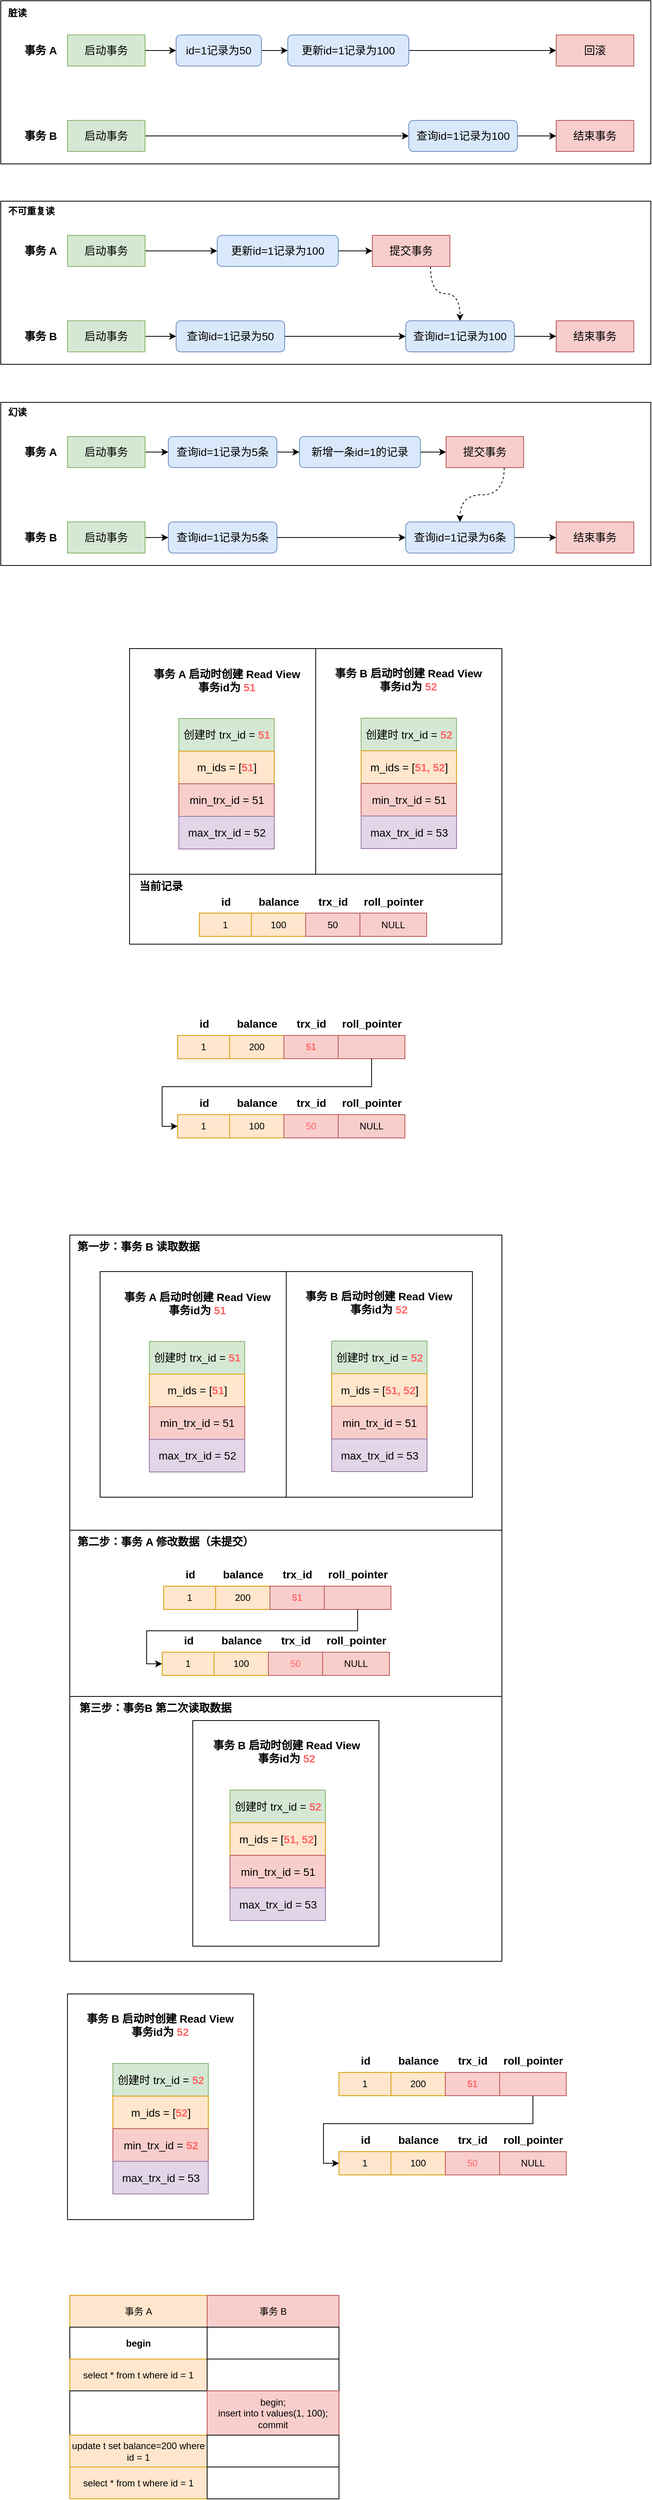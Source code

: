 <mxfile version="22.1.11" type="github">
  <diagram name="第 1 页" id="gNZCSh1aHm1mI09cRFBn">
    <mxGraphModel dx="1434" dy="772" grid="0" gridSize="10" guides="1" tooltips="1" connect="1" arrows="1" fold="1" page="0" pageScale="1" pageWidth="827" pageHeight="1169" math="0" shadow="0">
      <root>
        <mxCell id="0" />
        <mxCell id="1" parent="0" />
        <mxCell id="nNNX8MQlH7M-ghWA_yyd-103" value="" style="rounded=0;whiteSpace=wrap;html=1;" vertex="1" parent="1">
          <mxGeometry x="133" y="2319" width="557" height="341" as="geometry" />
        </mxCell>
        <mxCell id="nNNX8MQlH7M-ghWA_yyd-54" value="" style="rounded=0;whiteSpace=wrap;html=1;" vertex="1" parent="1">
          <mxGeometry x="133" y="1725" width="557" height="380" as="geometry" />
        </mxCell>
        <mxCell id="nNNX8MQlH7M-ghWA_yyd-26" value="" style="rounded=0;whiteSpace=wrap;html=1;" vertex="1" parent="1">
          <mxGeometry x="210" y="1260.5" width="480" height="90" as="geometry" />
        </mxCell>
        <mxCell id="nNNX8MQlH7M-ghWA_yyd-12" value="" style="rounded=0;whiteSpace=wrap;html=1;" vertex="1" parent="1">
          <mxGeometry x="450" y="970" width="240" height="290.5" as="geometry" />
        </mxCell>
        <mxCell id="nNNX8MQlH7M-ghWA_yyd-11" value="" style="rounded=0;whiteSpace=wrap;html=1;" vertex="1" parent="1">
          <mxGeometry x="210" y="970" width="240" height="290.5" as="geometry" />
        </mxCell>
        <mxCell id="t-oszIujtScnOQRCRIdi-20" value="" style="rounded=0;whiteSpace=wrap;html=1;" parent="1" vertex="1">
          <mxGeometry x="44" y="136" width="838" height="210" as="geometry" />
        </mxCell>
        <mxCell id="t-oszIujtScnOQRCRIdi-9" style="edgeStyle=orthogonalEdgeStyle;rounded=0;orthogonalLoop=1;jettySize=auto;html=1;exitX=1;exitY=0.5;exitDx=0;exitDy=0;entryX=0;entryY=0.5;entryDx=0;entryDy=0;" parent="1" source="t-oszIujtScnOQRCRIdi-15" target="t-oszIujtScnOQRCRIdi-3" edge="1">
          <mxGeometry relative="1" as="geometry" />
        </mxCell>
        <mxCell id="t-oszIujtScnOQRCRIdi-1" value="&lt;font style=&quot;font-size: 14px;&quot;&gt;启动事务&lt;/font&gt;" style="rounded=0;whiteSpace=wrap;html=1;fillColor=#d5e8d4;strokeColor=#82b366;" parent="1" vertex="1">
          <mxGeometry x="130" y="180" width="100" height="40" as="geometry" />
        </mxCell>
        <mxCell id="t-oszIujtScnOQRCRIdi-10" style="edgeStyle=orthogonalEdgeStyle;rounded=0;orthogonalLoop=1;jettySize=auto;html=1;exitX=1;exitY=0.5;exitDx=0;exitDy=0;entryX=0;entryY=0.5;entryDx=0;entryDy=0;" parent="1" source="t-oszIujtScnOQRCRIdi-3" target="t-oszIujtScnOQRCRIdi-4" edge="1">
          <mxGeometry relative="1" as="geometry" />
        </mxCell>
        <mxCell id="t-oszIujtScnOQRCRIdi-3" value="&lt;font style=&quot;font-size: 14px;&quot;&gt;更新id=1记录为100&lt;/font&gt;" style="rounded=1;whiteSpace=wrap;html=1;fillColor=#dae8fc;strokeColor=#6c8ebf;" parent="1" vertex="1">
          <mxGeometry x="414" y="180" width="156" height="40" as="geometry" />
        </mxCell>
        <mxCell id="t-oszIujtScnOQRCRIdi-4" value="&lt;font style=&quot;font-size: 14px;&quot;&gt;回滚&lt;/font&gt;" style="rounded=0;whiteSpace=wrap;html=1;fillColor=#f8cecc;strokeColor=#b85450;" parent="1" vertex="1">
          <mxGeometry x="760" y="180" width="100" height="40" as="geometry" />
        </mxCell>
        <mxCell id="t-oszIujtScnOQRCRIdi-11" style="edgeStyle=orthogonalEdgeStyle;rounded=0;orthogonalLoop=1;jettySize=auto;html=1;exitX=1;exitY=0.5;exitDx=0;exitDy=0;entryX=0;entryY=0.5;entryDx=0;entryDy=0;" parent="1" source="t-oszIujtScnOQRCRIdi-5" target="t-oszIujtScnOQRCRIdi-8" edge="1">
          <mxGeometry relative="1" as="geometry" />
        </mxCell>
        <mxCell id="t-oszIujtScnOQRCRIdi-5" value="&lt;font style=&quot;font-size: 14px;&quot;&gt;启动事务&lt;/font&gt;" style="rounded=0;whiteSpace=wrap;html=1;fillColor=#d5e8d4;strokeColor=#82b366;" parent="1" vertex="1">
          <mxGeometry x="130" y="290" width="100" height="40" as="geometry" />
        </mxCell>
        <mxCell id="t-oszIujtScnOQRCRIdi-7" value="&lt;font style=&quot;font-size: 14px;&quot;&gt;结束事务&lt;/font&gt;" style="rounded=0;whiteSpace=wrap;html=1;fillColor=#f8cecc;strokeColor=#b85450;" parent="1" vertex="1">
          <mxGeometry x="760" y="290" width="100" height="40" as="geometry" />
        </mxCell>
        <mxCell id="t-oszIujtScnOQRCRIdi-12" style="edgeStyle=orthogonalEdgeStyle;rounded=0;orthogonalLoop=1;jettySize=auto;html=1;exitX=1;exitY=0.5;exitDx=0;exitDy=0;" parent="1" source="t-oszIujtScnOQRCRIdi-8" target="t-oszIujtScnOQRCRIdi-7" edge="1">
          <mxGeometry relative="1" as="geometry" />
        </mxCell>
        <mxCell id="t-oszIujtScnOQRCRIdi-8" value="&lt;font style=&quot;font-size: 14px;&quot;&gt;查询id=1记录为100&lt;/font&gt;" style="rounded=1;whiteSpace=wrap;html=1;fillColor=#dae8fc;strokeColor=#6c8ebf;" parent="1" vertex="1">
          <mxGeometry x="570" y="290" width="140" height="40" as="geometry" />
        </mxCell>
        <mxCell id="t-oszIujtScnOQRCRIdi-13" value="&lt;font style=&quot;font-size: 14px;&quot;&gt;&lt;b&gt;事务 A&lt;/b&gt;&lt;/font&gt;" style="text;html=1;align=center;verticalAlign=middle;resizable=0;points=[];autosize=1;strokeColor=none;fillColor=none;" parent="1" vertex="1">
          <mxGeometry x="60" y="185" width="70" height="30" as="geometry" />
        </mxCell>
        <mxCell id="t-oszIujtScnOQRCRIdi-14" value="&lt;font style=&quot;font-size: 14px;&quot;&gt;&lt;b&gt;事务 B&lt;/b&gt;&lt;/font&gt;" style="text;html=1;align=center;verticalAlign=middle;resizable=0;points=[];autosize=1;strokeColor=none;fillColor=none;" parent="1" vertex="1">
          <mxGeometry x="60" y="295" width="70" height="30" as="geometry" />
        </mxCell>
        <mxCell id="t-oszIujtScnOQRCRIdi-16" value="" style="edgeStyle=orthogonalEdgeStyle;rounded=0;orthogonalLoop=1;jettySize=auto;html=1;exitX=1;exitY=0.5;exitDx=0;exitDy=0;entryX=0;entryY=0.5;entryDx=0;entryDy=0;" parent="1" source="t-oszIujtScnOQRCRIdi-1" target="t-oszIujtScnOQRCRIdi-15" edge="1">
          <mxGeometry relative="1" as="geometry">
            <mxPoint x="230" y="200" as="sourcePoint" />
            <mxPoint x="510" y="200" as="targetPoint" />
          </mxGeometry>
        </mxCell>
        <mxCell id="t-oszIujtScnOQRCRIdi-15" value="&lt;font style=&quot;font-size: 14px;&quot;&gt;id=1记录为50&lt;/font&gt;" style="rounded=1;whiteSpace=wrap;html=1;fillColor=#dae8fc;strokeColor=#6c8ebf;" parent="1" vertex="1">
          <mxGeometry x="270" y="180" width="110" height="40" as="geometry" />
        </mxCell>
        <mxCell id="t-oszIujtScnOQRCRIdi-21" value="&lt;b&gt;脏读&lt;/b&gt;" style="text;html=1;align=center;verticalAlign=middle;resizable=0;points=[];autosize=1;strokeColor=none;fillColor=none;" parent="1" vertex="1">
          <mxGeometry x="44" y="139" width="42" height="26" as="geometry" />
        </mxCell>
        <mxCell id="t-oszIujtScnOQRCRIdi-22" value="" style="rounded=0;whiteSpace=wrap;html=1;" parent="1" vertex="1">
          <mxGeometry x="44" y="394" width="838" height="210" as="geometry" />
        </mxCell>
        <mxCell id="t-oszIujtScnOQRCRIdi-41" style="edgeStyle=orthogonalEdgeStyle;rounded=0;orthogonalLoop=1;jettySize=auto;html=1;exitX=1;exitY=0.5;exitDx=0;exitDy=0;entryX=0;entryY=0.5;entryDx=0;entryDy=0;" parent="1" source="t-oszIujtScnOQRCRIdi-24" target="t-oszIujtScnOQRCRIdi-26" edge="1">
          <mxGeometry relative="1" as="geometry" />
        </mxCell>
        <mxCell id="t-oszIujtScnOQRCRIdi-24" value="&lt;font style=&quot;font-size: 14px;&quot;&gt;启动事务&lt;/font&gt;" style="rounded=0;whiteSpace=wrap;html=1;fillColor=#d5e8d4;strokeColor=#82b366;" parent="1" vertex="1">
          <mxGeometry x="130" y="438" width="100" height="40" as="geometry" />
        </mxCell>
        <mxCell id="t-oszIujtScnOQRCRIdi-25" style="edgeStyle=orthogonalEdgeStyle;rounded=0;orthogonalLoop=1;jettySize=auto;html=1;exitX=1;exitY=0.5;exitDx=0;exitDy=0;entryX=0;entryY=0.5;entryDx=0;entryDy=0;" parent="1" source="t-oszIujtScnOQRCRIdi-26" target="t-oszIujtScnOQRCRIdi-27" edge="1">
          <mxGeometry relative="1" as="geometry" />
        </mxCell>
        <mxCell id="t-oszIujtScnOQRCRIdi-26" value="&lt;font style=&quot;font-size: 14px;&quot;&gt;更新id=1记录为100&lt;/font&gt;" style="rounded=1;whiteSpace=wrap;html=1;fillColor=#dae8fc;strokeColor=#6c8ebf;" parent="1" vertex="1">
          <mxGeometry x="323" y="438" width="156" height="40" as="geometry" />
        </mxCell>
        <mxCell id="t-oszIujtScnOQRCRIdi-45" style="edgeStyle=orthogonalEdgeStyle;rounded=0;orthogonalLoop=1;jettySize=auto;html=1;exitX=0.75;exitY=1;exitDx=0;exitDy=0;entryX=0.5;entryY=0;entryDx=0;entryDy=0;dashed=1;curved=1;" parent="1" source="t-oszIujtScnOQRCRIdi-27" target="t-oszIujtScnOQRCRIdi-43" edge="1">
          <mxGeometry relative="1" as="geometry" />
        </mxCell>
        <mxCell id="t-oszIujtScnOQRCRIdi-27" value="&lt;font style=&quot;font-size: 14px;&quot;&gt;提交事务&lt;/font&gt;" style="rounded=0;whiteSpace=wrap;html=1;fillColor=#f8cecc;strokeColor=#b85450;" parent="1" vertex="1">
          <mxGeometry x="523" y="438" width="100" height="40" as="geometry" />
        </mxCell>
        <mxCell id="t-oszIujtScnOQRCRIdi-28" style="edgeStyle=orthogonalEdgeStyle;rounded=0;orthogonalLoop=1;jettySize=auto;html=1;exitX=1;exitY=0.5;exitDx=0;exitDy=0;entryX=0;entryY=0.5;entryDx=0;entryDy=0;" parent="1" source="t-oszIujtScnOQRCRIdi-29" target="t-oszIujtScnOQRCRIdi-32" edge="1">
          <mxGeometry relative="1" as="geometry" />
        </mxCell>
        <mxCell id="t-oszIujtScnOQRCRIdi-29" value="&lt;font style=&quot;font-size: 14px;&quot;&gt;启动事务&lt;/font&gt;" style="rounded=0;whiteSpace=wrap;html=1;fillColor=#d5e8d4;strokeColor=#82b366;" parent="1" vertex="1">
          <mxGeometry x="130" y="548" width="100" height="40" as="geometry" />
        </mxCell>
        <mxCell id="t-oszIujtScnOQRCRIdi-30" value="&lt;font style=&quot;font-size: 14px;&quot;&gt;结束事务&lt;/font&gt;" style="rounded=0;whiteSpace=wrap;html=1;fillColor=#f8cecc;strokeColor=#b85450;" parent="1" vertex="1">
          <mxGeometry x="760" y="548" width="100" height="40" as="geometry" />
        </mxCell>
        <mxCell id="t-oszIujtScnOQRCRIdi-31" style="edgeStyle=orthogonalEdgeStyle;rounded=0;orthogonalLoop=1;jettySize=auto;html=1;exitX=1;exitY=0.5;exitDx=0;exitDy=0;" parent="1" source="t-oszIujtScnOQRCRIdi-43" target="t-oszIujtScnOQRCRIdi-30" edge="1">
          <mxGeometry relative="1" as="geometry" />
        </mxCell>
        <mxCell id="t-oszIujtScnOQRCRIdi-32" value="&lt;font style=&quot;font-size: 14px;&quot;&gt;查询id=1记录为50&lt;/font&gt;" style="rounded=1;whiteSpace=wrap;html=1;fillColor=#dae8fc;strokeColor=#6c8ebf;" parent="1" vertex="1">
          <mxGeometry x="270" y="548" width="140" height="40" as="geometry" />
        </mxCell>
        <mxCell id="t-oszIujtScnOQRCRIdi-33" value="&lt;font style=&quot;font-size: 14px;&quot;&gt;&lt;b&gt;事务 A&lt;/b&gt;&lt;/font&gt;" style="text;html=1;align=center;verticalAlign=middle;resizable=0;points=[];autosize=1;strokeColor=none;fillColor=none;" parent="1" vertex="1">
          <mxGeometry x="60" y="443" width="70" height="30" as="geometry" />
        </mxCell>
        <mxCell id="t-oszIujtScnOQRCRIdi-34" value="&lt;font style=&quot;font-size: 14px;&quot;&gt;&lt;b&gt;事务 B&lt;/b&gt;&lt;/font&gt;" style="text;html=1;align=center;verticalAlign=middle;resizable=0;points=[];autosize=1;strokeColor=none;fillColor=none;" parent="1" vertex="1">
          <mxGeometry x="60" y="553" width="70" height="30" as="geometry" />
        </mxCell>
        <mxCell id="t-oszIujtScnOQRCRIdi-37" value="&lt;b&gt;不可重复读&lt;/b&gt;" style="text;html=1;align=center;verticalAlign=middle;resizable=0;points=[];autosize=1;strokeColor=none;fillColor=none;" parent="1" vertex="1">
          <mxGeometry x="44" y="394" width="78" height="26" as="geometry" />
        </mxCell>
        <mxCell id="t-oszIujtScnOQRCRIdi-44" value="" style="edgeStyle=orthogonalEdgeStyle;rounded=0;orthogonalLoop=1;jettySize=auto;html=1;exitX=1;exitY=0.5;exitDx=0;exitDy=0;" parent="1" source="t-oszIujtScnOQRCRIdi-32" target="t-oszIujtScnOQRCRIdi-43" edge="1">
          <mxGeometry relative="1" as="geometry">
            <mxPoint x="410" y="568" as="sourcePoint" />
            <mxPoint x="760" y="568" as="targetPoint" />
          </mxGeometry>
        </mxCell>
        <mxCell id="t-oszIujtScnOQRCRIdi-43" value="&lt;font style=&quot;font-size: 14px;&quot;&gt;查询id=1记录为100&lt;/font&gt;" style="rounded=1;whiteSpace=wrap;html=1;fillColor=#dae8fc;strokeColor=#6c8ebf;" parent="1" vertex="1">
          <mxGeometry x="566" y="548" width="140" height="40" as="geometry" />
        </mxCell>
        <mxCell id="t-oszIujtScnOQRCRIdi-46" value="" style="rounded=0;whiteSpace=wrap;html=1;" parent="1" vertex="1">
          <mxGeometry x="44" y="653" width="838" height="210" as="geometry" />
        </mxCell>
        <mxCell id="t-oszIujtScnOQRCRIdi-64" style="edgeStyle=orthogonalEdgeStyle;rounded=0;orthogonalLoop=1;jettySize=auto;html=1;exitX=1;exitY=0.5;exitDx=0;exitDy=0;entryX=0;entryY=0.5;entryDx=0;entryDy=0;" parent="1" source="t-oszIujtScnOQRCRIdi-48" target="t-oszIujtScnOQRCRIdi-63" edge="1">
          <mxGeometry relative="1" as="geometry" />
        </mxCell>
        <mxCell id="t-oszIujtScnOQRCRIdi-48" value="&lt;font style=&quot;font-size: 14px;&quot;&gt;启动事务&lt;/font&gt;" style="rounded=0;whiteSpace=wrap;html=1;fillColor=#d5e8d4;strokeColor=#82b366;" parent="1" vertex="1">
          <mxGeometry x="130" y="697" width="100" height="40" as="geometry" />
        </mxCell>
        <mxCell id="t-oszIujtScnOQRCRIdi-49" style="edgeStyle=orthogonalEdgeStyle;rounded=0;orthogonalLoop=1;jettySize=auto;html=1;exitX=1;exitY=0.5;exitDx=0;exitDy=0;entryX=0;entryY=0.5;entryDx=0;entryDy=0;" parent="1" source="t-oszIujtScnOQRCRIdi-50" target="t-oszIujtScnOQRCRIdi-52" edge="1">
          <mxGeometry relative="1" as="geometry" />
        </mxCell>
        <mxCell id="t-oszIujtScnOQRCRIdi-50" value="&lt;font style=&quot;font-size: 14px;&quot;&gt;新增一条id=1的记录&lt;/font&gt;" style="rounded=1;whiteSpace=wrap;html=1;fillColor=#dae8fc;strokeColor=#6c8ebf;" parent="1" vertex="1">
          <mxGeometry x="429" y="697" width="156" height="40" as="geometry" />
        </mxCell>
        <mxCell id="t-oszIujtScnOQRCRIdi-51" style="edgeStyle=orthogonalEdgeStyle;rounded=0;orthogonalLoop=1;jettySize=auto;html=1;exitX=0.75;exitY=1;exitDx=0;exitDy=0;entryX=0.5;entryY=0;entryDx=0;entryDy=0;dashed=1;curved=1;" parent="1" source="t-oszIujtScnOQRCRIdi-52" target="t-oszIujtScnOQRCRIdi-62" edge="1">
          <mxGeometry relative="1" as="geometry" />
        </mxCell>
        <mxCell id="t-oszIujtScnOQRCRIdi-52" value="&lt;font style=&quot;font-size: 14px;&quot;&gt;提交事务&lt;/font&gt;" style="rounded=0;whiteSpace=wrap;html=1;fillColor=#f8cecc;strokeColor=#b85450;" parent="1" vertex="1">
          <mxGeometry x="618" y="697" width="100" height="40" as="geometry" />
        </mxCell>
        <mxCell id="t-oszIujtScnOQRCRIdi-53" style="edgeStyle=orthogonalEdgeStyle;rounded=0;orthogonalLoop=1;jettySize=auto;html=1;exitX=1;exitY=0.5;exitDx=0;exitDy=0;entryX=0;entryY=0.5;entryDx=0;entryDy=0;" parent="1" source="t-oszIujtScnOQRCRIdi-54" target="t-oszIujtScnOQRCRIdi-57" edge="1">
          <mxGeometry relative="1" as="geometry" />
        </mxCell>
        <mxCell id="t-oszIujtScnOQRCRIdi-54" value="&lt;font style=&quot;font-size: 14px;&quot;&gt;启动事务&lt;/font&gt;" style="rounded=0;whiteSpace=wrap;html=1;fillColor=#d5e8d4;strokeColor=#82b366;" parent="1" vertex="1">
          <mxGeometry x="130" y="807" width="100" height="40" as="geometry" />
        </mxCell>
        <mxCell id="t-oszIujtScnOQRCRIdi-55" value="&lt;font style=&quot;font-size: 14px;&quot;&gt;结束事务&lt;/font&gt;" style="rounded=0;whiteSpace=wrap;html=1;fillColor=#f8cecc;strokeColor=#b85450;" parent="1" vertex="1">
          <mxGeometry x="760" y="807" width="100" height="40" as="geometry" />
        </mxCell>
        <mxCell id="t-oszIujtScnOQRCRIdi-56" style="edgeStyle=orthogonalEdgeStyle;rounded=0;orthogonalLoop=1;jettySize=auto;html=1;exitX=1;exitY=0.5;exitDx=0;exitDy=0;" parent="1" source="t-oszIujtScnOQRCRIdi-62" target="t-oszIujtScnOQRCRIdi-55" edge="1">
          <mxGeometry relative="1" as="geometry" />
        </mxCell>
        <mxCell id="t-oszIujtScnOQRCRIdi-57" value="&lt;font style=&quot;font-size: 14px;&quot;&gt;查询id=1记录为5条&lt;/font&gt;" style="rounded=1;whiteSpace=wrap;html=1;fillColor=#dae8fc;strokeColor=#6c8ebf;" parent="1" vertex="1">
          <mxGeometry x="260" y="807" width="140" height="40" as="geometry" />
        </mxCell>
        <mxCell id="t-oszIujtScnOQRCRIdi-58" value="&lt;font style=&quot;font-size: 14px;&quot;&gt;&lt;b&gt;事务 A&lt;/b&gt;&lt;/font&gt;" style="text;html=1;align=center;verticalAlign=middle;resizable=0;points=[];autosize=1;strokeColor=none;fillColor=none;" parent="1" vertex="1">
          <mxGeometry x="60" y="702" width="70" height="30" as="geometry" />
        </mxCell>
        <mxCell id="t-oszIujtScnOQRCRIdi-59" value="&lt;font style=&quot;font-size: 14px;&quot;&gt;&lt;b&gt;事务 B&lt;/b&gt;&lt;/font&gt;" style="text;html=1;align=center;verticalAlign=middle;resizable=0;points=[];autosize=1;strokeColor=none;fillColor=none;" parent="1" vertex="1">
          <mxGeometry x="60" y="812" width="70" height="30" as="geometry" />
        </mxCell>
        <mxCell id="t-oszIujtScnOQRCRIdi-60" value="&lt;b&gt;幻读&lt;/b&gt;" style="text;html=1;align=center;verticalAlign=middle;resizable=0;points=[];autosize=1;strokeColor=none;fillColor=none;" parent="1" vertex="1">
          <mxGeometry x="44" y="653" width="42" height="26" as="geometry" />
        </mxCell>
        <mxCell id="t-oszIujtScnOQRCRIdi-61" value="" style="edgeStyle=orthogonalEdgeStyle;rounded=0;orthogonalLoop=1;jettySize=auto;html=1;exitX=1;exitY=0.5;exitDx=0;exitDy=0;" parent="1" source="t-oszIujtScnOQRCRIdi-57" target="t-oszIujtScnOQRCRIdi-62" edge="1">
          <mxGeometry relative="1" as="geometry">
            <mxPoint x="410" y="827" as="sourcePoint" />
            <mxPoint x="760" y="827" as="targetPoint" />
          </mxGeometry>
        </mxCell>
        <mxCell id="t-oszIujtScnOQRCRIdi-62" value="&lt;font style=&quot;font-size: 14px;&quot;&gt;查询id=1记录为6条&lt;/font&gt;" style="rounded=1;whiteSpace=wrap;html=1;fillColor=#dae8fc;strokeColor=#6c8ebf;" parent="1" vertex="1">
          <mxGeometry x="566" y="807" width="140" height="40" as="geometry" />
        </mxCell>
        <mxCell id="t-oszIujtScnOQRCRIdi-65" style="edgeStyle=orthogonalEdgeStyle;rounded=0;orthogonalLoop=1;jettySize=auto;html=1;exitX=1;exitY=0.5;exitDx=0;exitDy=0;entryX=0;entryY=0.5;entryDx=0;entryDy=0;" parent="1" source="t-oszIujtScnOQRCRIdi-63" target="t-oszIujtScnOQRCRIdi-50" edge="1">
          <mxGeometry relative="1" as="geometry" />
        </mxCell>
        <mxCell id="t-oszIujtScnOQRCRIdi-63" value="&lt;font style=&quot;font-size: 14px;&quot;&gt;查询id=1记录为5条&lt;/font&gt;" style="rounded=1;whiteSpace=wrap;html=1;fillColor=#dae8fc;strokeColor=#6c8ebf;" parent="1" vertex="1">
          <mxGeometry x="260" y="697" width="140" height="40" as="geometry" />
        </mxCell>
        <mxCell id="nNNX8MQlH7M-ghWA_yyd-9" value="&lt;b style=&quot;font-size: 14px;&quot;&gt;事务 A 启动时创建 Read View&lt;br&gt;事务id为 &lt;font color=&quot;#ff6666&quot;&gt;51&lt;/font&gt;&lt;/b&gt;" style="text;html=1;align=center;verticalAlign=middle;resizable=0;points=[];autosize=1;strokeColor=none;fillColor=none;" vertex="1" parent="1">
          <mxGeometry x="230" y="985.5" width="210" height="50" as="geometry" />
        </mxCell>
        <mxCell id="nNNX8MQlH7M-ghWA_yyd-14" value="" style="group" vertex="1" connectable="0" parent="1">
          <mxGeometry x="273.5" y="1060" width="123" height="168" as="geometry" />
        </mxCell>
        <mxCell id="nNNX8MQlH7M-ghWA_yyd-1" value="&lt;font style=&quot;font-size: 14px;&quot;&gt;创建时 trx_id = &lt;font color=&quot;#ff6666&quot;&gt;&lt;b&gt;51&lt;/b&gt;&lt;/font&gt;&lt;/font&gt;" style="rounded=0;whiteSpace=wrap;html=1;fillColor=#d5e8d4;strokeColor=#82b366;" vertex="1" parent="nNNX8MQlH7M-ghWA_yyd-14">
          <mxGeometry width="123" height="42" as="geometry" />
        </mxCell>
        <mxCell id="nNNX8MQlH7M-ghWA_yyd-2" value="&lt;font style=&quot;font-size: 14px;&quot;&gt;m_ids = [&lt;font color=&quot;#ff6666&quot;&gt;&lt;b&gt;51&lt;/b&gt;&lt;/font&gt;]&lt;/font&gt;" style="rounded=0;whiteSpace=wrap;html=1;fillColor=#ffe6cc;strokeColor=#d79b00;" vertex="1" parent="nNNX8MQlH7M-ghWA_yyd-14">
          <mxGeometry y="42" width="123" height="42" as="geometry" />
        </mxCell>
        <mxCell id="nNNX8MQlH7M-ghWA_yyd-3" value="&lt;font style=&quot;font-size: 14px;&quot;&gt;min_trx_id = 51&lt;/font&gt;" style="rounded=0;whiteSpace=wrap;html=1;fillColor=#f8cecc;strokeColor=#b85450;" vertex="1" parent="nNNX8MQlH7M-ghWA_yyd-14">
          <mxGeometry y="84" width="123" height="42" as="geometry" />
        </mxCell>
        <mxCell id="nNNX8MQlH7M-ghWA_yyd-4" value="&lt;font style=&quot;font-size: 14px;&quot;&gt;max_trx_id = 52&lt;/font&gt;" style="rounded=0;whiteSpace=wrap;html=1;fillColor=#e1d5e7;strokeColor=#9673a6;" vertex="1" parent="nNNX8MQlH7M-ghWA_yyd-14">
          <mxGeometry y="126" width="123" height="42" as="geometry" />
        </mxCell>
        <mxCell id="nNNX8MQlH7M-ghWA_yyd-10" value="&lt;font style=&quot;font-size: 14px;&quot;&gt;&lt;b&gt;事务 B 启动时创建 Read View&lt;br&gt;事务id为 &lt;font color=&quot;#ff6666&quot;&gt;52&lt;/font&gt;&lt;/b&gt;&lt;/font&gt;" style="text;html=1;align=center;verticalAlign=middle;resizable=0;points=[];autosize=1;strokeColor=none;fillColor=none;" vertex="1" parent="1">
          <mxGeometry x="464" y="985" width="210" height="50" as="geometry" />
        </mxCell>
        <mxCell id="nNNX8MQlH7M-ghWA_yyd-5" value="&lt;font style=&quot;font-size: 14px;&quot;&gt;创建时 trx_id = &lt;font color=&quot;#ff6666&quot;&gt;&lt;b&gt;52&lt;/b&gt;&lt;/font&gt;&lt;/font&gt;" style="rounded=0;whiteSpace=wrap;html=1;fillColor=#d5e8d4;strokeColor=#82b366;" vertex="1" parent="1">
          <mxGeometry x="508.5" y="1059.5" width="123" height="42" as="geometry" />
        </mxCell>
        <mxCell id="nNNX8MQlH7M-ghWA_yyd-6" value="&lt;font style=&quot;font-size: 14px;&quot;&gt;m_ids = [&lt;font color=&quot;#ff6666&quot;&gt;&lt;b&gt;51, 52&lt;/b&gt;&lt;/font&gt;]&lt;/font&gt;" style="rounded=0;whiteSpace=wrap;html=1;fillColor=#ffe6cc;strokeColor=#d79b00;" vertex="1" parent="1">
          <mxGeometry x="508.5" y="1101.5" width="123" height="42" as="geometry" />
        </mxCell>
        <mxCell id="nNNX8MQlH7M-ghWA_yyd-7" value="&lt;font style=&quot;font-size: 14px;&quot;&gt;min_trx_id = 51&lt;/font&gt;" style="rounded=0;whiteSpace=wrap;html=1;fillColor=#f8cecc;strokeColor=#b85450;" vertex="1" parent="1">
          <mxGeometry x="508.5" y="1143.5" width="123" height="42" as="geometry" />
        </mxCell>
        <mxCell id="nNNX8MQlH7M-ghWA_yyd-8" value="&lt;font style=&quot;font-size: 14px;&quot;&gt;max_trx_id = 53&lt;/font&gt;" style="rounded=0;whiteSpace=wrap;html=1;fillColor=#e1d5e7;strokeColor=#9673a6;" vertex="1" parent="1">
          <mxGeometry x="508.5" y="1185.5" width="123" height="42" as="geometry" />
        </mxCell>
        <mxCell id="nNNX8MQlH7M-ghWA_yyd-27" value="" style="group" vertex="1" connectable="0" parent="1">
          <mxGeometry x="300" y="1280.5" width="300" height="60" as="geometry" />
        </mxCell>
        <mxCell id="nNNX8MQlH7M-ghWA_yyd-17" value="1" style="rounded=0;whiteSpace=wrap;html=1;fillColor=#ffe6cc;strokeColor=#d79b00;" vertex="1" parent="nNNX8MQlH7M-ghWA_yyd-27">
          <mxGeometry y="30" width="67" height="30" as="geometry" />
        </mxCell>
        <mxCell id="nNNX8MQlH7M-ghWA_yyd-18" value="100" style="rounded=0;whiteSpace=wrap;html=1;fillColor=#ffe6cc;strokeColor=#d79b00;" vertex="1" parent="nNNX8MQlH7M-ghWA_yyd-27">
          <mxGeometry x="67" y="30" width="70" height="30" as="geometry" />
        </mxCell>
        <mxCell id="nNNX8MQlH7M-ghWA_yyd-20" value="50" style="rounded=0;whiteSpace=wrap;html=1;fillColor=#f8cecc;strokeColor=#b85450;" vertex="1" parent="nNNX8MQlH7M-ghWA_yyd-27">
          <mxGeometry x="137" y="30" width="70" height="30" as="geometry" />
        </mxCell>
        <mxCell id="nNNX8MQlH7M-ghWA_yyd-21" value="NULL" style="rounded=0;whiteSpace=wrap;html=1;fillColor=#f8cecc;strokeColor=#b85450;" vertex="1" parent="nNNX8MQlH7M-ghWA_yyd-27">
          <mxGeometry x="207" y="30" width="86" height="30" as="geometry" />
        </mxCell>
        <mxCell id="nNNX8MQlH7M-ghWA_yyd-22" value="&lt;b&gt;&lt;font style=&quot;font-size: 14px;&quot;&gt;id&lt;/font&gt;&lt;/b&gt;" style="text;html=1;align=center;verticalAlign=middle;resizable=0;points=[];autosize=1;strokeColor=none;fillColor=none;" vertex="1" parent="nNNX8MQlH7M-ghWA_yyd-27">
          <mxGeometry x="13.5" width="40" height="30" as="geometry" />
        </mxCell>
        <mxCell id="nNNX8MQlH7M-ghWA_yyd-23" value="&lt;font style=&quot;font-size: 14px;&quot;&gt;&lt;b&gt;balance&lt;/b&gt;&lt;/font&gt;" style="text;html=1;align=center;verticalAlign=middle;resizable=0;points=[];autosize=1;strokeColor=none;fillColor=none;" vertex="1" parent="nNNX8MQlH7M-ghWA_yyd-27">
          <mxGeometry x="62" width="80" height="30" as="geometry" />
        </mxCell>
        <mxCell id="nNNX8MQlH7M-ghWA_yyd-24" value="&lt;font style=&quot;font-size: 14px;&quot;&gt;&lt;b&gt;trx_id&lt;/b&gt;&lt;/font&gt;" style="text;html=1;align=center;verticalAlign=middle;resizable=0;points=[];autosize=1;strokeColor=none;fillColor=none;" vertex="1" parent="nNNX8MQlH7M-ghWA_yyd-27">
          <mxGeometry x="142" width="60" height="30" as="geometry" />
        </mxCell>
        <mxCell id="nNNX8MQlH7M-ghWA_yyd-25" value="&lt;font style=&quot;font-size: 14px;&quot;&gt;&lt;b&gt;roll_pointer&lt;/b&gt;&lt;/font&gt;" style="text;html=1;align=center;verticalAlign=middle;resizable=0;points=[];autosize=1;strokeColor=none;fillColor=none;" vertex="1" parent="nNNX8MQlH7M-ghWA_yyd-27">
          <mxGeometry x="200" width="100" height="30" as="geometry" />
        </mxCell>
        <mxCell id="nNNX8MQlH7M-ghWA_yyd-28" value="&lt;b&gt;&lt;font style=&quot;font-size: 14px;&quot;&gt;当前记录&lt;/font&gt;&lt;/b&gt;" style="text;html=1;align=center;verticalAlign=middle;resizable=0;points=[];autosize=1;strokeColor=none;fillColor=none;" vertex="1" parent="1">
          <mxGeometry x="210" y="1260.5" width="80" height="30" as="geometry" />
        </mxCell>
        <mxCell id="nNNX8MQlH7M-ghWA_yyd-29" value="" style="group" vertex="1" connectable="0" parent="1">
          <mxGeometry x="272" y="1438" width="300" height="60" as="geometry" />
        </mxCell>
        <mxCell id="nNNX8MQlH7M-ghWA_yyd-30" value="1" style="rounded=0;whiteSpace=wrap;html=1;fillColor=#ffe6cc;strokeColor=#d79b00;" vertex="1" parent="nNNX8MQlH7M-ghWA_yyd-29">
          <mxGeometry y="30" width="67" height="30" as="geometry" />
        </mxCell>
        <mxCell id="nNNX8MQlH7M-ghWA_yyd-31" value="200" style="rounded=0;whiteSpace=wrap;html=1;fillColor=#ffe6cc;strokeColor=#d79b00;" vertex="1" parent="nNNX8MQlH7M-ghWA_yyd-29">
          <mxGeometry x="67" y="30" width="70" height="30" as="geometry" />
        </mxCell>
        <mxCell id="nNNX8MQlH7M-ghWA_yyd-32" value="&lt;font color=&quot;#ff6666&quot;&gt;&lt;b&gt;51&lt;/b&gt;&lt;/font&gt;" style="rounded=0;whiteSpace=wrap;html=1;fillColor=#f8cecc;strokeColor=#b85450;" vertex="1" parent="nNNX8MQlH7M-ghWA_yyd-29">
          <mxGeometry x="137" y="30" width="70" height="30" as="geometry" />
        </mxCell>
        <mxCell id="nNNX8MQlH7M-ghWA_yyd-33" value="" style="rounded=0;whiteSpace=wrap;html=1;fillColor=#f8cecc;strokeColor=#b85450;" vertex="1" parent="nNNX8MQlH7M-ghWA_yyd-29">
          <mxGeometry x="207" y="30" width="86" height="30" as="geometry" />
        </mxCell>
        <mxCell id="nNNX8MQlH7M-ghWA_yyd-34" value="&lt;b&gt;&lt;font style=&quot;font-size: 14px;&quot;&gt;id&lt;/font&gt;&lt;/b&gt;" style="text;html=1;align=center;verticalAlign=middle;resizable=0;points=[];autosize=1;strokeColor=none;fillColor=none;" vertex="1" parent="nNNX8MQlH7M-ghWA_yyd-29">
          <mxGeometry x="13.5" width="40" height="30" as="geometry" />
        </mxCell>
        <mxCell id="nNNX8MQlH7M-ghWA_yyd-35" value="&lt;font style=&quot;font-size: 14px;&quot;&gt;&lt;b&gt;balance&lt;/b&gt;&lt;/font&gt;" style="text;html=1;align=center;verticalAlign=middle;resizable=0;points=[];autosize=1;strokeColor=none;fillColor=none;" vertex="1" parent="nNNX8MQlH7M-ghWA_yyd-29">
          <mxGeometry x="62" width="80" height="30" as="geometry" />
        </mxCell>
        <mxCell id="nNNX8MQlH7M-ghWA_yyd-36" value="&lt;font style=&quot;font-size: 14px;&quot;&gt;&lt;b&gt;trx_id&lt;/b&gt;&lt;/font&gt;" style="text;html=1;align=center;verticalAlign=middle;resizable=0;points=[];autosize=1;strokeColor=none;fillColor=none;" vertex="1" parent="nNNX8MQlH7M-ghWA_yyd-29">
          <mxGeometry x="142" width="60" height="30" as="geometry" />
        </mxCell>
        <mxCell id="nNNX8MQlH7M-ghWA_yyd-37" value="&lt;font style=&quot;font-size: 14px;&quot;&gt;&lt;b&gt;roll_pointer&lt;/b&gt;&lt;/font&gt;" style="text;html=1;align=center;verticalAlign=middle;resizable=0;points=[];autosize=1;strokeColor=none;fillColor=none;" vertex="1" parent="nNNX8MQlH7M-ghWA_yyd-29">
          <mxGeometry x="200" width="100" height="30" as="geometry" />
        </mxCell>
        <mxCell id="nNNX8MQlH7M-ghWA_yyd-38" value="" style="group" vertex="1" connectable="0" parent="1">
          <mxGeometry x="272" y="1540" width="300" height="60" as="geometry" />
        </mxCell>
        <mxCell id="nNNX8MQlH7M-ghWA_yyd-39" value="1" style="rounded=0;whiteSpace=wrap;html=1;fillColor=#ffe6cc;strokeColor=#d79b00;" vertex="1" parent="nNNX8MQlH7M-ghWA_yyd-38">
          <mxGeometry y="30" width="67" height="30" as="geometry" />
        </mxCell>
        <mxCell id="nNNX8MQlH7M-ghWA_yyd-40" value="100" style="rounded=0;whiteSpace=wrap;html=1;fillColor=#ffe6cc;strokeColor=#d79b00;" vertex="1" parent="nNNX8MQlH7M-ghWA_yyd-38">
          <mxGeometry x="67" y="30" width="70" height="30" as="geometry" />
        </mxCell>
        <mxCell id="nNNX8MQlH7M-ghWA_yyd-41" value="&lt;font color=&quot;#ff6666&quot;&gt;50&lt;/font&gt;" style="rounded=0;whiteSpace=wrap;html=1;fillColor=#f8cecc;strokeColor=#b85450;" vertex="1" parent="nNNX8MQlH7M-ghWA_yyd-38">
          <mxGeometry x="137" y="30" width="70" height="30" as="geometry" />
        </mxCell>
        <mxCell id="nNNX8MQlH7M-ghWA_yyd-42" value="NULL" style="rounded=0;whiteSpace=wrap;html=1;fillColor=#f8cecc;strokeColor=#b85450;" vertex="1" parent="nNNX8MQlH7M-ghWA_yyd-38">
          <mxGeometry x="207" y="30" width="86" height="30" as="geometry" />
        </mxCell>
        <mxCell id="nNNX8MQlH7M-ghWA_yyd-43" value="&lt;b&gt;&lt;font style=&quot;font-size: 14px;&quot;&gt;id&lt;/font&gt;&lt;/b&gt;" style="text;html=1;align=center;verticalAlign=middle;resizable=0;points=[];autosize=1;strokeColor=none;fillColor=none;" vertex="1" parent="nNNX8MQlH7M-ghWA_yyd-38">
          <mxGeometry x="13.5" width="40" height="30" as="geometry" />
        </mxCell>
        <mxCell id="nNNX8MQlH7M-ghWA_yyd-44" value="&lt;font style=&quot;font-size: 14px;&quot;&gt;&lt;b&gt;balance&lt;/b&gt;&lt;/font&gt;" style="text;html=1;align=center;verticalAlign=middle;resizable=0;points=[];autosize=1;strokeColor=none;fillColor=none;" vertex="1" parent="nNNX8MQlH7M-ghWA_yyd-38">
          <mxGeometry x="62" width="80" height="30" as="geometry" />
        </mxCell>
        <mxCell id="nNNX8MQlH7M-ghWA_yyd-45" value="&lt;font style=&quot;font-size: 14px;&quot;&gt;&lt;b&gt;trx_id&lt;/b&gt;&lt;/font&gt;" style="text;html=1;align=center;verticalAlign=middle;resizable=0;points=[];autosize=1;strokeColor=none;fillColor=none;" vertex="1" parent="nNNX8MQlH7M-ghWA_yyd-38">
          <mxGeometry x="142" width="60" height="30" as="geometry" />
        </mxCell>
        <mxCell id="nNNX8MQlH7M-ghWA_yyd-46" value="&lt;font style=&quot;font-size: 14px;&quot;&gt;&lt;b&gt;roll_pointer&lt;/b&gt;&lt;/font&gt;" style="text;html=1;align=center;verticalAlign=middle;resizable=0;points=[];autosize=1;strokeColor=none;fillColor=none;" vertex="1" parent="nNNX8MQlH7M-ghWA_yyd-38">
          <mxGeometry x="200" width="100" height="30" as="geometry" />
        </mxCell>
        <mxCell id="nNNX8MQlH7M-ghWA_yyd-47" style="edgeStyle=orthogonalEdgeStyle;rounded=0;orthogonalLoop=1;jettySize=auto;html=1;exitX=0.5;exitY=1;exitDx=0;exitDy=0;entryX=0;entryY=0.5;entryDx=0;entryDy=0;" edge="1" parent="1" source="nNNX8MQlH7M-ghWA_yyd-33" target="nNNX8MQlH7M-ghWA_yyd-39">
          <mxGeometry relative="1" as="geometry" />
        </mxCell>
        <mxCell id="nNNX8MQlH7M-ghWA_yyd-55" value="&lt;b&gt;&lt;font style=&quot;font-size: 14px;&quot;&gt;第一步：事务 B 读取数据&lt;/font&gt;&lt;/b&gt;" style="text;html=1;align=center;verticalAlign=middle;resizable=0;points=[];autosize=1;strokeColor=none;fillColor=none;" vertex="1" parent="1">
          <mxGeometry x="133" y="1725" width="176" height="29" as="geometry" />
        </mxCell>
        <mxCell id="nNNX8MQlH7M-ghWA_yyd-56" value="" style="rounded=0;whiteSpace=wrap;html=1;" vertex="1" parent="1">
          <mxGeometry x="133" y="2105" width="557" height="214" as="geometry" />
        </mxCell>
        <mxCell id="nNNX8MQlH7M-ghWA_yyd-63" value="&lt;b&gt;&lt;font style=&quot;font-size: 14px;&quot;&gt;第二步：事务 A 修改数据（未提交）&lt;/font&gt;&lt;/b&gt;" style="text;html=1;align=center;verticalAlign=middle;resizable=0;points=[];autosize=1;strokeColor=none;fillColor=none;" vertex="1" parent="1">
          <mxGeometry x="133" y="2105" width="245" height="29" as="geometry" />
        </mxCell>
        <mxCell id="nNNX8MQlH7M-ghWA_yyd-64" value="" style="rounded=0;whiteSpace=wrap;html=1;" vertex="1" parent="1">
          <mxGeometry x="412" y="1772" width="240" height="290.5" as="geometry" />
        </mxCell>
        <mxCell id="nNNX8MQlH7M-ghWA_yyd-65" value="" style="rounded=0;whiteSpace=wrap;html=1;" vertex="1" parent="1">
          <mxGeometry x="172" y="1772" width="240" height="290.5" as="geometry" />
        </mxCell>
        <mxCell id="nNNX8MQlH7M-ghWA_yyd-66" value="&lt;b style=&quot;font-size: 14px;&quot;&gt;事务 A 启动时创建 Read View&lt;br&gt;事务id为 &lt;font color=&quot;#ff6666&quot;&gt;51&lt;/font&gt;&lt;/b&gt;" style="text;html=1;align=center;verticalAlign=middle;resizable=0;points=[];autosize=1;strokeColor=none;fillColor=none;" vertex="1" parent="1">
          <mxGeometry x="192" y="1787.5" width="210" height="50" as="geometry" />
        </mxCell>
        <mxCell id="nNNX8MQlH7M-ghWA_yyd-67" value="" style="group" vertex="1" connectable="0" parent="1">
          <mxGeometry x="235.5" y="1862" width="123" height="168" as="geometry" />
        </mxCell>
        <mxCell id="nNNX8MQlH7M-ghWA_yyd-68" value="&lt;font style=&quot;font-size: 14px;&quot;&gt;创建时 trx_id = &lt;font color=&quot;#ff6666&quot;&gt;&lt;b&gt;51&lt;/b&gt;&lt;/font&gt;&lt;/font&gt;" style="rounded=0;whiteSpace=wrap;html=1;fillColor=#d5e8d4;strokeColor=#82b366;" vertex="1" parent="nNNX8MQlH7M-ghWA_yyd-67">
          <mxGeometry width="123" height="42" as="geometry" />
        </mxCell>
        <mxCell id="nNNX8MQlH7M-ghWA_yyd-69" value="&lt;font style=&quot;font-size: 14px;&quot;&gt;m_ids = [&lt;font color=&quot;#ff6666&quot;&gt;&lt;b&gt;51&lt;/b&gt;&lt;/font&gt;]&lt;/font&gt;" style="rounded=0;whiteSpace=wrap;html=1;fillColor=#ffe6cc;strokeColor=#d79b00;" vertex="1" parent="nNNX8MQlH7M-ghWA_yyd-67">
          <mxGeometry y="42" width="123" height="42" as="geometry" />
        </mxCell>
        <mxCell id="nNNX8MQlH7M-ghWA_yyd-70" value="&lt;font style=&quot;font-size: 14px;&quot;&gt;min_trx_id = 51&lt;/font&gt;" style="rounded=0;whiteSpace=wrap;html=1;fillColor=#f8cecc;strokeColor=#b85450;" vertex="1" parent="nNNX8MQlH7M-ghWA_yyd-67">
          <mxGeometry y="84" width="123" height="42" as="geometry" />
        </mxCell>
        <mxCell id="nNNX8MQlH7M-ghWA_yyd-71" value="&lt;font style=&quot;font-size: 14px;&quot;&gt;max_trx_id = 52&lt;/font&gt;" style="rounded=0;whiteSpace=wrap;html=1;fillColor=#e1d5e7;strokeColor=#9673a6;" vertex="1" parent="nNNX8MQlH7M-ghWA_yyd-67">
          <mxGeometry y="126" width="123" height="42" as="geometry" />
        </mxCell>
        <mxCell id="nNNX8MQlH7M-ghWA_yyd-72" value="&lt;font style=&quot;font-size: 14px;&quot;&gt;&lt;b&gt;事务 B 启动时创建 Read View&lt;br&gt;事务id为 &lt;font color=&quot;#ff6666&quot;&gt;52&lt;/font&gt;&lt;/b&gt;&lt;/font&gt;" style="text;html=1;align=center;verticalAlign=middle;resizable=0;points=[];autosize=1;strokeColor=none;fillColor=none;" vertex="1" parent="1">
          <mxGeometry x="426" y="1787" width="210" height="50" as="geometry" />
        </mxCell>
        <mxCell id="nNNX8MQlH7M-ghWA_yyd-73" value="&lt;font style=&quot;font-size: 14px;&quot;&gt;创建时 trx_id = &lt;font color=&quot;#ff6666&quot;&gt;&lt;b&gt;52&lt;/b&gt;&lt;/font&gt;&lt;/font&gt;" style="rounded=0;whiteSpace=wrap;html=1;fillColor=#d5e8d4;strokeColor=#82b366;" vertex="1" parent="1">
          <mxGeometry x="470.5" y="1861.5" width="123" height="42" as="geometry" />
        </mxCell>
        <mxCell id="nNNX8MQlH7M-ghWA_yyd-74" value="&lt;font style=&quot;font-size: 14px;&quot;&gt;m_ids = [&lt;font color=&quot;#ff6666&quot;&gt;&lt;b&gt;51, 52&lt;/b&gt;&lt;/font&gt;]&lt;/font&gt;" style="rounded=0;whiteSpace=wrap;html=1;fillColor=#ffe6cc;strokeColor=#d79b00;" vertex="1" parent="1">
          <mxGeometry x="470.5" y="1903.5" width="123" height="42" as="geometry" />
        </mxCell>
        <mxCell id="nNNX8MQlH7M-ghWA_yyd-75" value="&lt;font style=&quot;font-size: 14px;&quot;&gt;min_trx_id = 51&lt;/font&gt;" style="rounded=0;whiteSpace=wrap;html=1;fillColor=#f8cecc;strokeColor=#b85450;" vertex="1" parent="1">
          <mxGeometry x="470.5" y="1945.5" width="123" height="42" as="geometry" />
        </mxCell>
        <mxCell id="nNNX8MQlH7M-ghWA_yyd-76" value="&lt;font style=&quot;font-size: 14px;&quot;&gt;max_trx_id = 53&lt;/font&gt;" style="rounded=0;whiteSpace=wrap;html=1;fillColor=#e1d5e7;strokeColor=#9673a6;" vertex="1" parent="1">
          <mxGeometry x="470.5" y="1987.5" width="123" height="42" as="geometry" />
        </mxCell>
        <mxCell id="nNNX8MQlH7M-ghWA_yyd-77" value="" style="group" vertex="1" connectable="0" parent="1">
          <mxGeometry x="254" y="2147" width="300" height="60" as="geometry" />
        </mxCell>
        <mxCell id="nNNX8MQlH7M-ghWA_yyd-78" value="1" style="rounded=0;whiteSpace=wrap;html=1;fillColor=#ffe6cc;strokeColor=#d79b00;" vertex="1" parent="nNNX8MQlH7M-ghWA_yyd-77">
          <mxGeometry y="30" width="67" height="30" as="geometry" />
        </mxCell>
        <mxCell id="nNNX8MQlH7M-ghWA_yyd-79" value="200" style="rounded=0;whiteSpace=wrap;html=1;fillColor=#ffe6cc;strokeColor=#d79b00;" vertex="1" parent="nNNX8MQlH7M-ghWA_yyd-77">
          <mxGeometry x="67" y="30" width="70" height="30" as="geometry" />
        </mxCell>
        <mxCell id="nNNX8MQlH7M-ghWA_yyd-80" value="&lt;font color=&quot;#ff6666&quot;&gt;&lt;b&gt;51&lt;/b&gt;&lt;/font&gt;" style="rounded=0;whiteSpace=wrap;html=1;fillColor=#f8cecc;strokeColor=#b85450;" vertex="1" parent="nNNX8MQlH7M-ghWA_yyd-77">
          <mxGeometry x="137" y="30" width="70" height="30" as="geometry" />
        </mxCell>
        <mxCell id="nNNX8MQlH7M-ghWA_yyd-81" value="" style="rounded=0;whiteSpace=wrap;html=1;fillColor=#f8cecc;strokeColor=#b85450;" vertex="1" parent="nNNX8MQlH7M-ghWA_yyd-77">
          <mxGeometry x="207" y="30" width="86" height="30" as="geometry" />
        </mxCell>
        <mxCell id="nNNX8MQlH7M-ghWA_yyd-82" value="&lt;b&gt;&lt;font style=&quot;font-size: 14px;&quot;&gt;id&lt;/font&gt;&lt;/b&gt;" style="text;html=1;align=center;verticalAlign=middle;resizable=0;points=[];autosize=1;strokeColor=none;fillColor=none;" vertex="1" parent="nNNX8MQlH7M-ghWA_yyd-77">
          <mxGeometry x="13.5" width="40" height="30" as="geometry" />
        </mxCell>
        <mxCell id="nNNX8MQlH7M-ghWA_yyd-83" value="&lt;font style=&quot;font-size: 14px;&quot;&gt;&lt;b&gt;balance&lt;/b&gt;&lt;/font&gt;" style="text;html=1;align=center;verticalAlign=middle;resizable=0;points=[];autosize=1;strokeColor=none;fillColor=none;" vertex="1" parent="nNNX8MQlH7M-ghWA_yyd-77">
          <mxGeometry x="62" width="80" height="30" as="geometry" />
        </mxCell>
        <mxCell id="nNNX8MQlH7M-ghWA_yyd-84" value="&lt;font style=&quot;font-size: 14px;&quot;&gt;&lt;b&gt;trx_id&lt;/b&gt;&lt;/font&gt;" style="text;html=1;align=center;verticalAlign=middle;resizable=0;points=[];autosize=1;strokeColor=none;fillColor=none;" vertex="1" parent="nNNX8MQlH7M-ghWA_yyd-77">
          <mxGeometry x="142" width="60" height="30" as="geometry" />
        </mxCell>
        <mxCell id="nNNX8MQlH7M-ghWA_yyd-85" value="&lt;font style=&quot;font-size: 14px;&quot;&gt;&lt;b&gt;roll_pointer&lt;/b&gt;&lt;/font&gt;" style="text;html=1;align=center;verticalAlign=middle;resizable=0;points=[];autosize=1;strokeColor=none;fillColor=none;" vertex="1" parent="nNNX8MQlH7M-ghWA_yyd-77">
          <mxGeometry x="200" width="100" height="30" as="geometry" />
        </mxCell>
        <mxCell id="nNNX8MQlH7M-ghWA_yyd-86" value="" style="group" vertex="1" connectable="0" parent="1">
          <mxGeometry x="252" y="2232" width="300" height="60" as="geometry" />
        </mxCell>
        <mxCell id="nNNX8MQlH7M-ghWA_yyd-87" value="1" style="rounded=0;whiteSpace=wrap;html=1;fillColor=#ffe6cc;strokeColor=#d79b00;" vertex="1" parent="nNNX8MQlH7M-ghWA_yyd-86">
          <mxGeometry y="30" width="67" height="30" as="geometry" />
        </mxCell>
        <mxCell id="nNNX8MQlH7M-ghWA_yyd-88" value="100" style="rounded=0;whiteSpace=wrap;html=1;fillColor=#ffe6cc;strokeColor=#d79b00;" vertex="1" parent="nNNX8MQlH7M-ghWA_yyd-86">
          <mxGeometry x="67" y="30" width="70" height="30" as="geometry" />
        </mxCell>
        <mxCell id="nNNX8MQlH7M-ghWA_yyd-89" value="&lt;font color=&quot;#ff6666&quot;&gt;50&lt;/font&gt;" style="rounded=0;whiteSpace=wrap;html=1;fillColor=#f8cecc;strokeColor=#b85450;" vertex="1" parent="nNNX8MQlH7M-ghWA_yyd-86">
          <mxGeometry x="137" y="30" width="70" height="30" as="geometry" />
        </mxCell>
        <mxCell id="nNNX8MQlH7M-ghWA_yyd-90" value="NULL" style="rounded=0;whiteSpace=wrap;html=1;fillColor=#f8cecc;strokeColor=#b85450;" vertex="1" parent="nNNX8MQlH7M-ghWA_yyd-86">
          <mxGeometry x="207" y="30" width="86" height="30" as="geometry" />
        </mxCell>
        <mxCell id="nNNX8MQlH7M-ghWA_yyd-91" value="&lt;b&gt;&lt;font style=&quot;font-size: 14px;&quot;&gt;id&lt;/font&gt;&lt;/b&gt;" style="text;html=1;align=center;verticalAlign=middle;resizable=0;points=[];autosize=1;strokeColor=none;fillColor=none;" vertex="1" parent="nNNX8MQlH7M-ghWA_yyd-86">
          <mxGeometry x="13.5" width="40" height="30" as="geometry" />
        </mxCell>
        <mxCell id="nNNX8MQlH7M-ghWA_yyd-92" value="&lt;font style=&quot;font-size: 14px;&quot;&gt;&lt;b&gt;balance&lt;/b&gt;&lt;/font&gt;" style="text;html=1;align=center;verticalAlign=middle;resizable=0;points=[];autosize=1;strokeColor=none;fillColor=none;" vertex="1" parent="nNNX8MQlH7M-ghWA_yyd-86">
          <mxGeometry x="62" width="80" height="30" as="geometry" />
        </mxCell>
        <mxCell id="nNNX8MQlH7M-ghWA_yyd-93" value="&lt;font style=&quot;font-size: 14px;&quot;&gt;&lt;b&gt;trx_id&lt;/b&gt;&lt;/font&gt;" style="text;html=1;align=center;verticalAlign=middle;resizable=0;points=[];autosize=1;strokeColor=none;fillColor=none;" vertex="1" parent="nNNX8MQlH7M-ghWA_yyd-86">
          <mxGeometry x="142" width="60" height="30" as="geometry" />
        </mxCell>
        <mxCell id="nNNX8MQlH7M-ghWA_yyd-94" value="&lt;font style=&quot;font-size: 14px;&quot;&gt;&lt;b&gt;roll_pointer&lt;/b&gt;&lt;/font&gt;" style="text;html=1;align=center;verticalAlign=middle;resizable=0;points=[];autosize=1;strokeColor=none;fillColor=none;" vertex="1" parent="nNNX8MQlH7M-ghWA_yyd-86">
          <mxGeometry x="200" width="100" height="30" as="geometry" />
        </mxCell>
        <mxCell id="nNNX8MQlH7M-ghWA_yyd-95" style="edgeStyle=orthogonalEdgeStyle;rounded=0;orthogonalLoop=1;jettySize=auto;html=1;exitX=0.5;exitY=1;exitDx=0;exitDy=0;entryX=0;entryY=0.5;entryDx=0;entryDy=0;" edge="1" parent="1" source="nNNX8MQlH7M-ghWA_yyd-81" target="nNNX8MQlH7M-ghWA_yyd-87">
          <mxGeometry relative="1" as="geometry" />
        </mxCell>
        <mxCell id="nNNX8MQlH7M-ghWA_yyd-97" value="" style="rounded=0;whiteSpace=wrap;html=1;" vertex="1" parent="1">
          <mxGeometry x="291.5" y="2350" width="240" height="290.5" as="geometry" />
        </mxCell>
        <mxCell id="nNNX8MQlH7M-ghWA_yyd-98" value="&lt;font style=&quot;font-size: 14px;&quot;&gt;&lt;b&gt;事务 B 启动时创建 Read View&lt;br&gt;事务id为 &lt;font color=&quot;#ff6666&quot;&gt;52&lt;/font&gt;&lt;/b&gt;&lt;/font&gt;" style="text;html=1;align=center;verticalAlign=middle;resizable=0;points=[];autosize=1;strokeColor=none;fillColor=none;" vertex="1" parent="1">
          <mxGeometry x="306.5" y="2365" width="210" height="50" as="geometry" />
        </mxCell>
        <mxCell id="nNNX8MQlH7M-ghWA_yyd-99" value="&lt;font style=&quot;font-size: 14px;&quot;&gt;创建时 trx_id = &lt;font color=&quot;#ff6666&quot;&gt;&lt;b&gt;52&lt;/b&gt;&lt;/font&gt;&lt;/font&gt;" style="rounded=0;whiteSpace=wrap;html=1;fillColor=#d5e8d4;strokeColor=#82b366;" vertex="1" parent="1">
          <mxGeometry x="339.5" y="2439.5" width="123" height="42" as="geometry" />
        </mxCell>
        <mxCell id="nNNX8MQlH7M-ghWA_yyd-100" value="&lt;font style=&quot;font-size: 14px;&quot;&gt;m_ids = [&lt;font color=&quot;#ff6666&quot;&gt;&lt;b&gt;51, 52&lt;/b&gt;&lt;/font&gt;]&lt;/font&gt;" style="rounded=0;whiteSpace=wrap;html=1;fillColor=#ffe6cc;strokeColor=#d79b00;" vertex="1" parent="1">
          <mxGeometry x="339.5" y="2481.5" width="123" height="42" as="geometry" />
        </mxCell>
        <mxCell id="nNNX8MQlH7M-ghWA_yyd-101" value="&lt;font style=&quot;font-size: 14px;&quot;&gt;min_trx_id = 51&lt;/font&gt;" style="rounded=0;whiteSpace=wrap;html=1;fillColor=#f8cecc;strokeColor=#b85450;" vertex="1" parent="1">
          <mxGeometry x="339.5" y="2523.5" width="123" height="42" as="geometry" />
        </mxCell>
        <mxCell id="nNNX8MQlH7M-ghWA_yyd-102" value="&lt;font style=&quot;font-size: 14px;&quot;&gt;max_trx_id = 53&lt;/font&gt;" style="rounded=0;whiteSpace=wrap;html=1;fillColor=#e1d5e7;strokeColor=#9673a6;" vertex="1" parent="1">
          <mxGeometry x="339.5" y="2565.5" width="123" height="42" as="geometry" />
        </mxCell>
        <mxCell id="nNNX8MQlH7M-ghWA_yyd-104" value="&lt;b&gt;&lt;font style=&quot;font-size: 14px;&quot;&gt;第三步：事务B 第二次读取数据&lt;/font&gt;&lt;/b&gt;" style="text;html=1;align=center;verticalAlign=middle;resizable=0;points=[];autosize=1;strokeColor=none;fillColor=none;" vertex="1" parent="1">
          <mxGeometry x="133" y="2319" width="220" height="30" as="geometry" />
        </mxCell>
        <mxCell id="nNNX8MQlH7M-ghWA_yyd-105" value="" style="rounded=0;whiteSpace=wrap;html=1;" vertex="1" parent="1">
          <mxGeometry x="130" y="2702" width="240" height="290.5" as="geometry" />
        </mxCell>
        <mxCell id="nNNX8MQlH7M-ghWA_yyd-106" value="&lt;font style=&quot;font-size: 14px;&quot;&gt;&lt;b&gt;事务 B 启动时创建 Read View&lt;br&gt;事务id为 &lt;font color=&quot;#ff6666&quot;&gt;52&lt;/font&gt;&lt;/b&gt;&lt;/font&gt;" style="text;html=1;align=center;verticalAlign=middle;resizable=0;points=[];autosize=1;strokeColor=none;fillColor=none;" vertex="1" parent="1">
          <mxGeometry x="144" y="2717" width="210" height="50" as="geometry" />
        </mxCell>
        <mxCell id="nNNX8MQlH7M-ghWA_yyd-107" value="&lt;font style=&quot;font-size: 14px;&quot;&gt;创建时 trx_id = &lt;font color=&quot;#ff6666&quot;&gt;&lt;b&gt;52&lt;/b&gt;&lt;/font&gt;&lt;/font&gt;" style="rounded=0;whiteSpace=wrap;html=1;fillColor=#d5e8d4;strokeColor=#82b366;" vertex="1" parent="1">
          <mxGeometry x="188.5" y="2791.5" width="123" height="42" as="geometry" />
        </mxCell>
        <mxCell id="nNNX8MQlH7M-ghWA_yyd-108" value="&lt;font style=&quot;font-size: 14px;&quot;&gt;m_ids = [&lt;font color=&quot;#ff6666&quot;&gt;&lt;b&gt;52&lt;/b&gt;&lt;/font&gt;]&lt;/font&gt;" style="rounded=0;whiteSpace=wrap;html=1;fillColor=#ffe6cc;strokeColor=#d79b00;" vertex="1" parent="1">
          <mxGeometry x="188.5" y="2833.5" width="123" height="42" as="geometry" />
        </mxCell>
        <mxCell id="nNNX8MQlH7M-ghWA_yyd-109" value="&lt;font style=&quot;font-size: 14px;&quot;&gt;min_trx_id = &lt;b&gt;&lt;font color=&quot;#ff6666&quot;&gt;52&lt;/font&gt;&lt;/b&gt;&lt;/font&gt;" style="rounded=0;whiteSpace=wrap;html=1;fillColor=#f8cecc;strokeColor=#b85450;" vertex="1" parent="1">
          <mxGeometry x="188.5" y="2875.5" width="123" height="42" as="geometry" />
        </mxCell>
        <mxCell id="nNNX8MQlH7M-ghWA_yyd-110" value="&lt;font style=&quot;font-size: 14px;&quot;&gt;max_trx_id = 53&lt;/font&gt;" style="rounded=0;whiteSpace=wrap;html=1;fillColor=#e1d5e7;strokeColor=#9673a6;" vertex="1" parent="1">
          <mxGeometry x="188.5" y="2917.5" width="123" height="42" as="geometry" />
        </mxCell>
        <mxCell id="nNNX8MQlH7M-ghWA_yyd-111" value="" style="group" vertex="1" connectable="0" parent="1">
          <mxGeometry x="480" y="2773" width="300" height="60" as="geometry" />
        </mxCell>
        <mxCell id="nNNX8MQlH7M-ghWA_yyd-112" value="1" style="rounded=0;whiteSpace=wrap;html=1;fillColor=#ffe6cc;strokeColor=#d79b00;" vertex="1" parent="nNNX8MQlH7M-ghWA_yyd-111">
          <mxGeometry y="30" width="67" height="30" as="geometry" />
        </mxCell>
        <mxCell id="nNNX8MQlH7M-ghWA_yyd-113" value="200" style="rounded=0;whiteSpace=wrap;html=1;fillColor=#ffe6cc;strokeColor=#d79b00;" vertex="1" parent="nNNX8MQlH7M-ghWA_yyd-111">
          <mxGeometry x="67" y="30" width="70" height="30" as="geometry" />
        </mxCell>
        <mxCell id="nNNX8MQlH7M-ghWA_yyd-114" value="&lt;font color=&quot;#ff6666&quot;&gt;&lt;b&gt;51&lt;/b&gt;&lt;/font&gt;" style="rounded=0;whiteSpace=wrap;html=1;fillColor=#f8cecc;strokeColor=#b85450;" vertex="1" parent="nNNX8MQlH7M-ghWA_yyd-111">
          <mxGeometry x="137" y="30" width="70" height="30" as="geometry" />
        </mxCell>
        <mxCell id="nNNX8MQlH7M-ghWA_yyd-115" value="" style="rounded=0;whiteSpace=wrap;html=1;fillColor=#f8cecc;strokeColor=#b85450;" vertex="1" parent="nNNX8MQlH7M-ghWA_yyd-111">
          <mxGeometry x="207" y="30" width="86" height="30" as="geometry" />
        </mxCell>
        <mxCell id="nNNX8MQlH7M-ghWA_yyd-116" value="&lt;b&gt;&lt;font style=&quot;font-size: 14px;&quot;&gt;id&lt;/font&gt;&lt;/b&gt;" style="text;html=1;align=center;verticalAlign=middle;resizable=0;points=[];autosize=1;strokeColor=none;fillColor=none;" vertex="1" parent="nNNX8MQlH7M-ghWA_yyd-111">
          <mxGeometry x="13.5" width="40" height="30" as="geometry" />
        </mxCell>
        <mxCell id="nNNX8MQlH7M-ghWA_yyd-117" value="&lt;font style=&quot;font-size: 14px;&quot;&gt;&lt;b&gt;balance&lt;/b&gt;&lt;/font&gt;" style="text;html=1;align=center;verticalAlign=middle;resizable=0;points=[];autosize=1;strokeColor=none;fillColor=none;" vertex="1" parent="nNNX8MQlH7M-ghWA_yyd-111">
          <mxGeometry x="62" width="80" height="30" as="geometry" />
        </mxCell>
        <mxCell id="nNNX8MQlH7M-ghWA_yyd-118" value="&lt;font style=&quot;font-size: 14px;&quot;&gt;&lt;b&gt;trx_id&lt;/b&gt;&lt;/font&gt;" style="text;html=1;align=center;verticalAlign=middle;resizable=0;points=[];autosize=1;strokeColor=none;fillColor=none;" vertex="1" parent="nNNX8MQlH7M-ghWA_yyd-111">
          <mxGeometry x="142" width="60" height="30" as="geometry" />
        </mxCell>
        <mxCell id="nNNX8MQlH7M-ghWA_yyd-119" value="&lt;font style=&quot;font-size: 14px;&quot;&gt;&lt;b&gt;roll_pointer&lt;/b&gt;&lt;/font&gt;" style="text;html=1;align=center;verticalAlign=middle;resizable=0;points=[];autosize=1;strokeColor=none;fillColor=none;" vertex="1" parent="nNNX8MQlH7M-ghWA_yyd-111">
          <mxGeometry x="200" width="100" height="30" as="geometry" />
        </mxCell>
        <mxCell id="nNNX8MQlH7M-ghWA_yyd-120" value="" style="group" vertex="1" connectable="0" parent="1">
          <mxGeometry x="480" y="2875" width="300" height="60" as="geometry" />
        </mxCell>
        <mxCell id="nNNX8MQlH7M-ghWA_yyd-121" value="1" style="rounded=0;whiteSpace=wrap;html=1;fillColor=#ffe6cc;strokeColor=#d79b00;" vertex="1" parent="nNNX8MQlH7M-ghWA_yyd-120">
          <mxGeometry y="30" width="67" height="30" as="geometry" />
        </mxCell>
        <mxCell id="nNNX8MQlH7M-ghWA_yyd-122" value="100" style="rounded=0;whiteSpace=wrap;html=1;fillColor=#ffe6cc;strokeColor=#d79b00;" vertex="1" parent="nNNX8MQlH7M-ghWA_yyd-120">
          <mxGeometry x="67" y="30" width="70" height="30" as="geometry" />
        </mxCell>
        <mxCell id="nNNX8MQlH7M-ghWA_yyd-123" value="&lt;font color=&quot;#ff6666&quot;&gt;50&lt;/font&gt;" style="rounded=0;whiteSpace=wrap;html=1;fillColor=#f8cecc;strokeColor=#b85450;" vertex="1" parent="nNNX8MQlH7M-ghWA_yyd-120">
          <mxGeometry x="137" y="30" width="70" height="30" as="geometry" />
        </mxCell>
        <mxCell id="nNNX8MQlH7M-ghWA_yyd-124" value="NULL" style="rounded=0;whiteSpace=wrap;html=1;fillColor=#f8cecc;strokeColor=#b85450;" vertex="1" parent="nNNX8MQlH7M-ghWA_yyd-120">
          <mxGeometry x="207" y="30" width="86" height="30" as="geometry" />
        </mxCell>
        <mxCell id="nNNX8MQlH7M-ghWA_yyd-125" value="&lt;b&gt;&lt;font style=&quot;font-size: 14px;&quot;&gt;id&lt;/font&gt;&lt;/b&gt;" style="text;html=1;align=center;verticalAlign=middle;resizable=0;points=[];autosize=1;strokeColor=none;fillColor=none;" vertex="1" parent="nNNX8MQlH7M-ghWA_yyd-120">
          <mxGeometry x="13.5" width="40" height="30" as="geometry" />
        </mxCell>
        <mxCell id="nNNX8MQlH7M-ghWA_yyd-126" value="&lt;font style=&quot;font-size: 14px;&quot;&gt;&lt;b&gt;balance&lt;/b&gt;&lt;/font&gt;" style="text;html=1;align=center;verticalAlign=middle;resizable=0;points=[];autosize=1;strokeColor=none;fillColor=none;" vertex="1" parent="nNNX8MQlH7M-ghWA_yyd-120">
          <mxGeometry x="62" width="80" height="30" as="geometry" />
        </mxCell>
        <mxCell id="nNNX8MQlH7M-ghWA_yyd-127" value="&lt;font style=&quot;font-size: 14px;&quot;&gt;&lt;b&gt;trx_id&lt;/b&gt;&lt;/font&gt;" style="text;html=1;align=center;verticalAlign=middle;resizable=0;points=[];autosize=1;strokeColor=none;fillColor=none;" vertex="1" parent="nNNX8MQlH7M-ghWA_yyd-120">
          <mxGeometry x="142" width="60" height="30" as="geometry" />
        </mxCell>
        <mxCell id="nNNX8MQlH7M-ghWA_yyd-128" value="&lt;font style=&quot;font-size: 14px;&quot;&gt;&lt;b&gt;roll_pointer&lt;/b&gt;&lt;/font&gt;" style="text;html=1;align=center;verticalAlign=middle;resizable=0;points=[];autosize=1;strokeColor=none;fillColor=none;" vertex="1" parent="nNNX8MQlH7M-ghWA_yyd-120">
          <mxGeometry x="200" width="100" height="30" as="geometry" />
        </mxCell>
        <mxCell id="nNNX8MQlH7M-ghWA_yyd-129" style="edgeStyle=orthogonalEdgeStyle;rounded=0;orthogonalLoop=1;jettySize=auto;html=1;exitX=0.5;exitY=1;exitDx=0;exitDy=0;entryX=0;entryY=0.5;entryDx=0;entryDy=0;" edge="1" parent="1" source="nNNX8MQlH7M-ghWA_yyd-115" target="nNNX8MQlH7M-ghWA_yyd-121">
          <mxGeometry relative="1" as="geometry" />
        </mxCell>
        <mxCell id="nNNX8MQlH7M-ghWA_yyd-130" value="事务 A" style="rounded=0;whiteSpace=wrap;html=1;fillColor=#ffe6cc;strokeColor=#d79b00;" vertex="1" parent="1">
          <mxGeometry x="133" y="3090" width="177" height="41" as="geometry" />
        </mxCell>
        <mxCell id="nNNX8MQlH7M-ghWA_yyd-131" value="事务 B" style="rounded=0;whiteSpace=wrap;html=1;fillColor=#f8cecc;strokeColor=#b85450;" vertex="1" parent="1">
          <mxGeometry x="310" y="3090" width="170" height="41" as="geometry" />
        </mxCell>
        <mxCell id="nNNX8MQlH7M-ghWA_yyd-132" value="&lt;b&gt;begin&lt;/b&gt;" style="rounded=0;whiteSpace=wrap;html=1;" vertex="1" parent="1">
          <mxGeometry x="133" y="3131" width="177" height="41" as="geometry" />
        </mxCell>
        <mxCell id="nNNX8MQlH7M-ghWA_yyd-133" value="" style="rounded=0;whiteSpace=wrap;html=1;" vertex="1" parent="1">
          <mxGeometry x="310" y="3131" width="170" height="41" as="geometry" />
        </mxCell>
        <mxCell id="nNNX8MQlH7M-ghWA_yyd-134" value="select * from t where id = 1" style="rounded=0;whiteSpace=wrap;html=1;fillColor=#ffe6cc;strokeColor=#d79b00;" vertex="1" parent="1">
          <mxGeometry x="133" y="3172" width="177" height="41" as="geometry" />
        </mxCell>
        <mxCell id="nNNX8MQlH7M-ghWA_yyd-135" value="" style="rounded=0;whiteSpace=wrap;html=1;" vertex="1" parent="1">
          <mxGeometry x="310" y="3172" width="170" height="41" as="geometry" />
        </mxCell>
        <mxCell id="nNNX8MQlH7M-ghWA_yyd-136" value="" style="rounded=0;whiteSpace=wrap;html=1;" vertex="1" parent="1">
          <mxGeometry x="133" y="3213" width="187" height="57" as="geometry" />
        </mxCell>
        <mxCell id="nNNX8MQlH7M-ghWA_yyd-137" value="&lt;font style=&quot;font-size: 12px;&quot;&gt;begin;&lt;br&gt;insert into t values(1, 100);&lt;br&gt;commit&lt;/font&gt;" style="rounded=0;whiteSpace=wrap;html=1;fillColor=#f8cecc;strokeColor=#b85450;" vertex="1" parent="1">
          <mxGeometry x="310" y="3213" width="170" height="57" as="geometry" />
        </mxCell>
        <mxCell id="nNNX8MQlH7M-ghWA_yyd-138" value="update t set balance=200 where id = 1" style="rounded=0;whiteSpace=wrap;html=1;fillColor=#ffe6cc;strokeColor=#d79b00;" vertex="1" parent="1">
          <mxGeometry x="133" y="3270" width="177" height="41" as="geometry" />
        </mxCell>
        <mxCell id="nNNX8MQlH7M-ghWA_yyd-139" value="" style="rounded=0;whiteSpace=wrap;html=1;" vertex="1" parent="1">
          <mxGeometry x="310" y="3270" width="170" height="41" as="geometry" />
        </mxCell>
        <mxCell id="nNNX8MQlH7M-ghWA_yyd-141" value="select * from t where id = 1" style="rounded=0;whiteSpace=wrap;html=1;fillColor=#ffe6cc;strokeColor=#d79b00;" vertex="1" parent="1">
          <mxGeometry x="133" y="3311" width="177" height="41" as="geometry" />
        </mxCell>
        <mxCell id="nNNX8MQlH7M-ghWA_yyd-142" value="" style="rounded=0;whiteSpace=wrap;html=1;" vertex="1" parent="1">
          <mxGeometry x="310" y="3311" width="170" height="41" as="geometry" />
        </mxCell>
      </root>
    </mxGraphModel>
  </diagram>
</mxfile>
